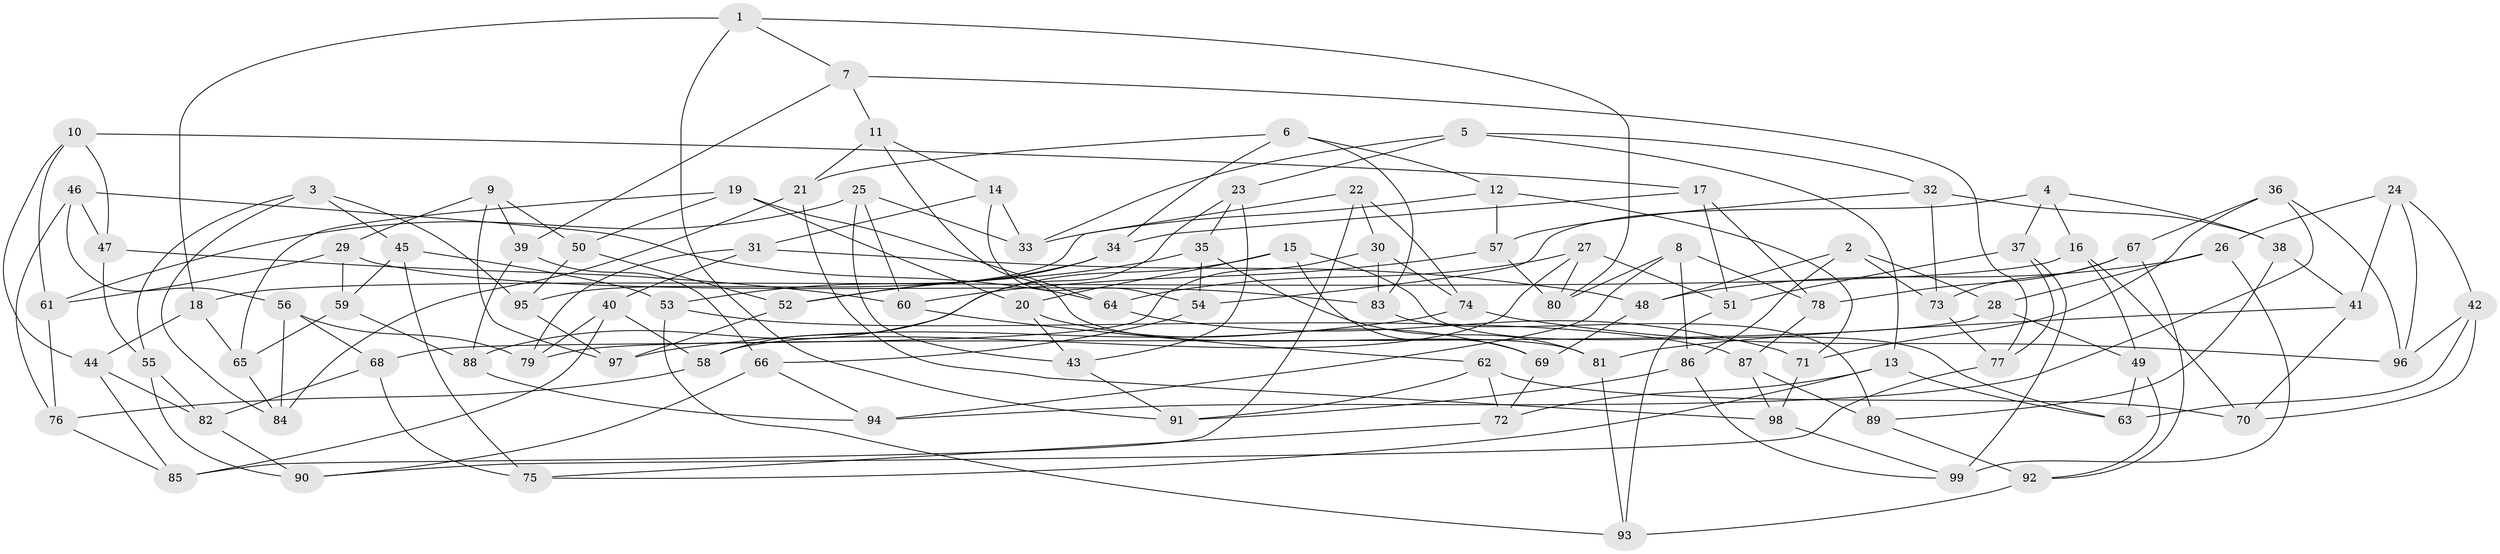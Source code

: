 // Generated by graph-tools (version 1.1) at 2025/11/02/27/25 16:11:45]
// undirected, 99 vertices, 198 edges
graph export_dot {
graph [start="1"]
  node [color=gray90,style=filled];
  1;
  2;
  3;
  4;
  5;
  6;
  7;
  8;
  9;
  10;
  11;
  12;
  13;
  14;
  15;
  16;
  17;
  18;
  19;
  20;
  21;
  22;
  23;
  24;
  25;
  26;
  27;
  28;
  29;
  30;
  31;
  32;
  33;
  34;
  35;
  36;
  37;
  38;
  39;
  40;
  41;
  42;
  43;
  44;
  45;
  46;
  47;
  48;
  49;
  50;
  51;
  52;
  53;
  54;
  55;
  56;
  57;
  58;
  59;
  60;
  61;
  62;
  63;
  64;
  65;
  66;
  67;
  68;
  69;
  70;
  71;
  72;
  73;
  74;
  75;
  76;
  77;
  78;
  79;
  80;
  81;
  82;
  83;
  84;
  85;
  86;
  87;
  88;
  89;
  90;
  91;
  92;
  93;
  94;
  95;
  96;
  97;
  98;
  99;
  1 -- 80;
  1 -- 7;
  1 -- 91;
  1 -- 18;
  2 -- 48;
  2 -- 73;
  2 -- 86;
  2 -- 28;
  3 -- 84;
  3 -- 55;
  3 -- 45;
  3 -- 95;
  4 -- 54;
  4 -- 37;
  4 -- 38;
  4 -- 16;
  5 -- 13;
  5 -- 23;
  5 -- 32;
  5 -- 33;
  6 -- 83;
  6 -- 12;
  6 -- 34;
  6 -- 21;
  7 -- 39;
  7 -- 11;
  7 -- 77;
  8 -- 78;
  8 -- 80;
  8 -- 86;
  8 -- 94;
  9 -- 39;
  9 -- 50;
  9 -- 97;
  9 -- 29;
  10 -- 47;
  10 -- 44;
  10 -- 61;
  10 -- 17;
  11 -- 81;
  11 -- 21;
  11 -- 14;
  12 -- 33;
  12 -- 57;
  12 -- 71;
  13 -- 75;
  13 -- 72;
  13 -- 63;
  14 -- 33;
  14 -- 31;
  14 -- 54;
  15 -- 20;
  15 -- 69;
  15 -- 63;
  15 -- 88;
  16 -- 49;
  16 -- 70;
  16 -- 18;
  17 -- 78;
  17 -- 34;
  17 -- 51;
  18 -- 65;
  18 -- 44;
  19 -- 65;
  19 -- 64;
  19 -- 50;
  19 -- 20;
  20 -- 43;
  20 -- 69;
  21 -- 84;
  21 -- 98;
  22 -- 74;
  22 -- 85;
  22 -- 30;
  22 -- 95;
  23 -- 43;
  23 -- 58;
  23 -- 35;
  24 -- 26;
  24 -- 96;
  24 -- 42;
  24 -- 41;
  25 -- 33;
  25 -- 60;
  25 -- 61;
  25 -- 43;
  26 -- 99;
  26 -- 48;
  26 -- 28;
  27 -- 51;
  27 -- 58;
  27 -- 80;
  27 -- 64;
  28 -- 79;
  28 -- 49;
  29 -- 83;
  29 -- 61;
  29 -- 59;
  30 -- 83;
  30 -- 74;
  30 -- 68;
  31 -- 48;
  31 -- 40;
  31 -- 79;
  32 -- 38;
  32 -- 57;
  32 -- 73;
  34 -- 52;
  34 -- 53;
  35 -- 52;
  35 -- 54;
  35 -- 81;
  36 -- 71;
  36 -- 94;
  36 -- 96;
  36 -- 67;
  37 -- 99;
  37 -- 77;
  37 -- 51;
  38 -- 89;
  38 -- 41;
  39 -- 88;
  39 -- 66;
  40 -- 79;
  40 -- 85;
  40 -- 58;
  41 -- 70;
  41 -- 81;
  42 -- 96;
  42 -- 63;
  42 -- 70;
  43 -- 91;
  44 -- 82;
  44 -- 85;
  45 -- 53;
  45 -- 59;
  45 -- 75;
  46 -- 56;
  46 -- 47;
  46 -- 76;
  46 -- 64;
  47 -- 60;
  47 -- 55;
  48 -- 69;
  49 -- 63;
  49 -- 92;
  50 -- 52;
  50 -- 95;
  51 -- 93;
  52 -- 97;
  53 -- 93;
  53 -- 87;
  54 -- 66;
  55 -- 82;
  55 -- 90;
  56 -- 68;
  56 -- 84;
  56 -- 79;
  57 -- 60;
  57 -- 80;
  58 -- 76;
  59 -- 88;
  59 -- 65;
  60 -- 62;
  61 -- 76;
  62 -- 91;
  62 -- 70;
  62 -- 72;
  64 -- 71;
  65 -- 84;
  66 -- 94;
  66 -- 90;
  67 -- 92;
  67 -- 73;
  67 -- 78;
  68 -- 75;
  68 -- 82;
  69 -- 72;
  71 -- 98;
  72 -- 75;
  73 -- 77;
  74 -- 96;
  74 -- 97;
  76 -- 85;
  77 -- 90;
  78 -- 87;
  81 -- 93;
  82 -- 90;
  83 -- 89;
  86 -- 99;
  86 -- 91;
  87 -- 89;
  87 -- 98;
  88 -- 94;
  89 -- 92;
  92 -- 93;
  95 -- 97;
  98 -- 99;
}
